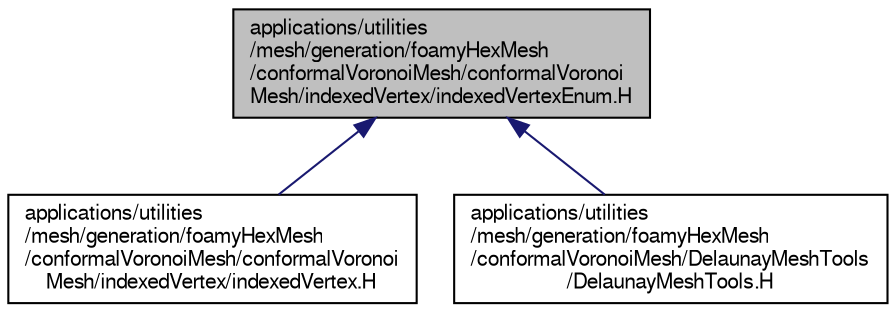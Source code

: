 digraph "applications/utilities/mesh/generation/foamyHexMesh/conformalVoronoiMesh/conformalVoronoiMesh/indexedVertex/indexedVertexEnum.H"
{
  bgcolor="transparent";
  edge [fontname="FreeSans",fontsize="10",labelfontname="FreeSans",labelfontsize="10"];
  node [fontname="FreeSans",fontsize="10",shape=record];
  Node58 [label="applications/utilities\l/mesh/generation/foamyHexMesh\l/conformalVoronoiMesh/conformalVoronoi\lMesh/indexedVertex/indexedVertexEnum.H",height=0.2,width=0.4,color="black", fillcolor="grey75", style="filled", fontcolor="black"];
  Node58 -> Node59 [dir="back",color="midnightblue",fontsize="10",style="solid",fontname="FreeSans"];
  Node59 [label="applications/utilities\l/mesh/generation/foamyHexMesh\l/conformalVoronoiMesh/conformalVoronoi\lMesh/indexedVertex/indexedVertex.H",height=0.2,width=0.4,color="black",URL="$a38843.html"];
  Node58 -> Node60 [dir="back",color="midnightblue",fontsize="10",style="solid",fontname="FreeSans"];
  Node60 [label="applications/utilities\l/mesh/generation/foamyHexMesh\l/conformalVoronoiMesh/DelaunayMeshTools\l/DelaunayMeshTools.H",height=0.2,width=0.4,color="black",URL="$a18311.html"];
}
